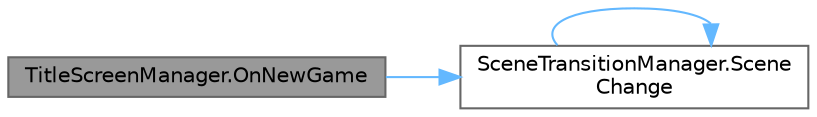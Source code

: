 digraph "TitleScreenManager.OnNewGame"
{
 // LATEX_PDF_SIZE
  bgcolor="transparent";
  edge [fontname=Helvetica,fontsize=10,labelfontname=Helvetica,labelfontsize=10];
  node [fontname=Helvetica,fontsize=10,shape=box,height=0.2,width=0.4];
  rankdir="LR";
  Node1 [id="Node000001",label="TitleScreenManager.OnNewGame",height=0.2,width=0.4,color="gray40", fillcolor="grey60", style="filled", fontcolor="black",tooltip=" "];
  Node1 -> Node2 [id="edge1_Node000001_Node000002",color="steelblue1",style="solid",tooltip=" "];
  Node2 [id="Node000002",label="SceneTransitionManager.Scene\lChange",height=0.2,width=0.4,color="grey40", fillcolor="white", style="filled",URL="$class_scene_transition_manager.html#a57a46b1860572b2f20db95dc3ca6f2ec",tooltip=" "];
  Node2 -> Node2 [id="edge2_Node000002_Node000002",color="steelblue1",style="solid",tooltip=" "];
}
